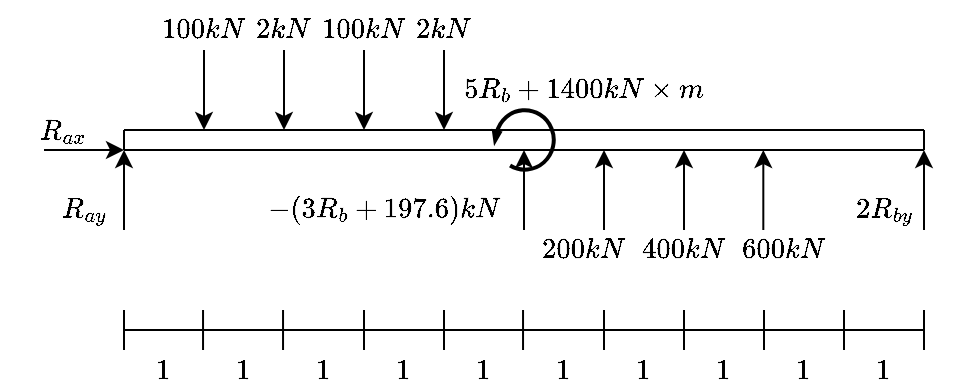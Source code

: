 <mxfile version="15.5.2" type="device"><diagram id="uIo-71xkmivG4In3X9n8" name="Page-1"><mxGraphModel dx="862" dy="412" grid="1" gridSize="10" guides="1" tooltips="1" connect="1" arrows="1" fold="1" page="1" pageScale="1" pageWidth="850" pageHeight="1100" math="1" shadow="0"><root><mxCell id="0"/><mxCell id="1" parent="0"/><mxCell id="jZkSo-POswkWHwnTR9tR-1" value="" style="endArrow=none;html=1;" parent="1" edge="1"><mxGeometry width="50" height="50" relative="1" as="geometry"><mxPoint x="160" y="320" as="sourcePoint"/><mxPoint x="560" y="320" as="targetPoint"/></mxGeometry></mxCell><mxCell id="jZkSo-POswkWHwnTR9tR-2" value="" style="endArrow=classic;html=1;" parent="1" edge="1"><mxGeometry width="50" height="50" relative="1" as="geometry"><mxPoint x="160" y="360" as="sourcePoint"/><mxPoint x="160" y="320" as="targetPoint"/></mxGeometry></mxCell><mxCell id="jZkSo-POswkWHwnTR9tR-3" value="" style="endArrow=classic;html=1;" parent="1" edge="1"><mxGeometry width="50" height="50" relative="1" as="geometry"><mxPoint x="120" y="320" as="sourcePoint"/><mxPoint x="160" y="320" as="targetPoint"/></mxGeometry></mxCell><mxCell id="jZkSo-POswkWHwnTR9tR-4" value="&lt;div&gt;$$R_{ay}$$&lt;/div&gt;" style="text;html=1;strokeColor=none;fillColor=none;align=center;verticalAlign=middle;whiteSpace=wrap;rounded=0;" parent="1" vertex="1"><mxGeometry x="120" y="340" width="40" height="20" as="geometry"/></mxCell><mxCell id="jZkSo-POswkWHwnTR9tR-5" value="&lt;div&gt;$$R_{ax}$$&lt;/div&gt;" style="text;html=1;strokeColor=none;fillColor=none;align=center;verticalAlign=middle;whiteSpace=wrap;rounded=0;" parent="1" vertex="1"><mxGeometry x="110" y="300" width="40" height="20" as="geometry"/></mxCell><mxCell id="jZkSo-POswkWHwnTR9tR-6" value="" style="endArrow=classic;html=1;" parent="1" edge="1"><mxGeometry width="50" height="50" relative="1" as="geometry"><mxPoint x="560" y="360" as="sourcePoint"/><mxPoint x="560" y="320" as="targetPoint"/></mxGeometry></mxCell><mxCell id="jZkSo-POswkWHwnTR9tR-7" value="&lt;div&gt;$$2R_{by}$$&lt;/div&gt;" style="text;html=1;strokeColor=none;fillColor=none;align=center;verticalAlign=middle;whiteSpace=wrap;rounded=0;" parent="1" vertex="1"><mxGeometry x="520" y="340" width="40" height="20" as="geometry"/></mxCell><mxCell id="jZkSo-POswkWHwnTR9tR-17" value="" style="group" parent="1" vertex="1" connectable="0"><mxGeometry x="160" y="400" width="400" height="40" as="geometry"/></mxCell><mxCell id="jZkSo-POswkWHwnTR9tR-18" value="" style="endArrow=none;html=1;" parent="jZkSo-POswkWHwnTR9tR-17" edge="1"><mxGeometry width="50" height="50" relative="1" as="geometry"><mxPoint y="10" as="sourcePoint"/><mxPoint x="400" y="10" as="targetPoint"/></mxGeometry></mxCell><mxCell id="jZkSo-POswkWHwnTR9tR-19" value="" style="endArrow=none;html=1;" parent="jZkSo-POswkWHwnTR9tR-17" edge="1"><mxGeometry width="50" height="50" relative="1" as="geometry"><mxPoint y="20" as="sourcePoint"/><mxPoint as="targetPoint"/></mxGeometry></mxCell><mxCell id="jZkSo-POswkWHwnTR9tR-20" value="" style="endArrow=none;html=1;" parent="jZkSo-POswkWHwnTR9tR-17" edge="1"><mxGeometry width="50" height="50" relative="1" as="geometry"><mxPoint x="39.52" y="20" as="sourcePoint"/><mxPoint x="39.52" as="targetPoint"/></mxGeometry></mxCell><mxCell id="jZkSo-POswkWHwnTR9tR-21" value="" style="endArrow=none;html=1;" parent="jZkSo-POswkWHwnTR9tR-17" edge="1"><mxGeometry width="50" height="50" relative="1" as="geometry"><mxPoint x="79.52" y="20" as="sourcePoint"/><mxPoint x="79.52" as="targetPoint"/></mxGeometry></mxCell><mxCell id="jZkSo-POswkWHwnTR9tR-22" value="" style="endArrow=none;html=1;" parent="jZkSo-POswkWHwnTR9tR-17" edge="1"><mxGeometry width="50" height="50" relative="1" as="geometry"><mxPoint x="120" y="20" as="sourcePoint"/><mxPoint x="120" as="targetPoint"/></mxGeometry></mxCell><mxCell id="jZkSo-POswkWHwnTR9tR-23" value="" style="endArrow=none;html=1;" parent="jZkSo-POswkWHwnTR9tR-17" edge="1"><mxGeometry width="50" height="50" relative="1" as="geometry"><mxPoint x="160" y="20" as="sourcePoint"/><mxPoint x="160" as="targetPoint"/></mxGeometry></mxCell><mxCell id="jZkSo-POswkWHwnTR9tR-24" value="" style="endArrow=none;html=1;" parent="jZkSo-POswkWHwnTR9tR-17" edge="1"><mxGeometry width="50" height="50" relative="1" as="geometry"><mxPoint x="199.52" y="20" as="sourcePoint"/><mxPoint x="199.52" as="targetPoint"/></mxGeometry></mxCell><mxCell id="jZkSo-POswkWHwnTR9tR-25" value="" style="endArrow=none;html=1;" parent="jZkSo-POswkWHwnTR9tR-17" edge="1"><mxGeometry width="50" height="50" relative="1" as="geometry"><mxPoint x="240" y="20" as="sourcePoint"/><mxPoint x="240" as="targetPoint"/></mxGeometry></mxCell><mxCell id="jZkSo-POswkWHwnTR9tR-26" value="" style="endArrow=none;html=1;" parent="jZkSo-POswkWHwnTR9tR-17" edge="1"><mxGeometry width="50" height="50" relative="1" as="geometry"><mxPoint x="280" y="20" as="sourcePoint"/><mxPoint x="280" as="targetPoint"/></mxGeometry></mxCell><mxCell id="jZkSo-POswkWHwnTR9tR-27" value="" style="endArrow=none;html=1;" parent="jZkSo-POswkWHwnTR9tR-17" edge="1"><mxGeometry width="50" height="50" relative="1" as="geometry"><mxPoint x="320" y="20" as="sourcePoint"/><mxPoint x="320" as="targetPoint"/></mxGeometry></mxCell><mxCell id="jZkSo-POswkWHwnTR9tR-28" value="" style="endArrow=none;html=1;" parent="jZkSo-POswkWHwnTR9tR-17" edge="1"><mxGeometry width="50" height="50" relative="1" as="geometry"><mxPoint x="360" y="20" as="sourcePoint"/><mxPoint x="360" as="targetPoint"/></mxGeometry></mxCell><mxCell id="jZkSo-POswkWHwnTR9tR-29" value="" style="endArrow=none;html=1;" parent="jZkSo-POswkWHwnTR9tR-17" edge="1"><mxGeometry width="50" height="50" relative="1" as="geometry"><mxPoint x="400" y="20" as="sourcePoint"/><mxPoint x="400" as="targetPoint"/></mxGeometry></mxCell><mxCell id="jZkSo-POswkWHwnTR9tR-30" value="$$1$$" style="text;html=1;strokeColor=none;fillColor=none;align=center;verticalAlign=middle;whiteSpace=wrap;rounded=0;" parent="jZkSo-POswkWHwnTR9tR-17" vertex="1"><mxGeometry y="20" width="40" height="20" as="geometry"/></mxCell><mxCell id="jZkSo-POswkWHwnTR9tR-31" value="$$1$$" style="text;html=1;strokeColor=none;fillColor=none;align=center;verticalAlign=middle;whiteSpace=wrap;rounded=0;" parent="jZkSo-POswkWHwnTR9tR-17" vertex="1"><mxGeometry x="40" y="20" width="40" height="20" as="geometry"/></mxCell><mxCell id="jZkSo-POswkWHwnTR9tR-32" value="$$1$$" style="text;html=1;strokeColor=none;fillColor=none;align=center;verticalAlign=middle;whiteSpace=wrap;rounded=0;" parent="jZkSo-POswkWHwnTR9tR-17" vertex="1"><mxGeometry x="80" y="20" width="40" height="20" as="geometry"/></mxCell><mxCell id="jZkSo-POswkWHwnTR9tR-33" value="$$1$$" style="text;html=1;strokeColor=none;fillColor=none;align=center;verticalAlign=middle;whiteSpace=wrap;rounded=0;" parent="jZkSo-POswkWHwnTR9tR-17" vertex="1"><mxGeometry x="120" y="20" width="40" height="20" as="geometry"/></mxCell><mxCell id="jZkSo-POswkWHwnTR9tR-34" value="$$1$$" style="text;html=1;strokeColor=none;fillColor=none;align=center;verticalAlign=middle;whiteSpace=wrap;rounded=0;" parent="jZkSo-POswkWHwnTR9tR-17" vertex="1"><mxGeometry x="160" y="20" width="40" height="20" as="geometry"/></mxCell><mxCell id="jZkSo-POswkWHwnTR9tR-35" value="$$1$$" style="text;html=1;strokeColor=none;fillColor=none;align=center;verticalAlign=middle;whiteSpace=wrap;rounded=0;" parent="jZkSo-POswkWHwnTR9tR-17" vertex="1"><mxGeometry x="200" y="20" width="40" height="20" as="geometry"/></mxCell><mxCell id="jZkSo-POswkWHwnTR9tR-36" value="$$1$$" style="text;html=1;strokeColor=none;fillColor=none;align=center;verticalAlign=middle;whiteSpace=wrap;rounded=0;" parent="jZkSo-POswkWHwnTR9tR-17" vertex="1"><mxGeometry x="240" y="20" width="40" height="20" as="geometry"/></mxCell><mxCell id="jZkSo-POswkWHwnTR9tR-37" value="$$1$$" style="text;html=1;strokeColor=none;fillColor=none;align=center;verticalAlign=middle;whiteSpace=wrap;rounded=0;" parent="jZkSo-POswkWHwnTR9tR-17" vertex="1"><mxGeometry x="280" y="20" width="40" height="20" as="geometry"/></mxCell><mxCell id="jZkSo-POswkWHwnTR9tR-38" value="$$1$$" style="text;html=1;strokeColor=none;fillColor=none;align=center;verticalAlign=middle;whiteSpace=wrap;rounded=0;" parent="jZkSo-POswkWHwnTR9tR-17" vertex="1"><mxGeometry x="320" y="20" width="40" height="20" as="geometry"/></mxCell><mxCell id="jZkSo-POswkWHwnTR9tR-39" value="$$1$$" style="text;html=1;strokeColor=none;fillColor=none;align=center;verticalAlign=middle;whiteSpace=wrap;rounded=0;" parent="jZkSo-POswkWHwnTR9tR-17" vertex="1"><mxGeometry x="360" y="20" width="40" height="20" as="geometry"/></mxCell><mxCell id="jZkSo-POswkWHwnTR9tR-67" value="&lt;div&gt;$$200 kN$$&lt;/div&gt;" style="text;html=1;strokeColor=none;fillColor=none;align=center;verticalAlign=middle;whiteSpace=wrap;rounded=0;" parent="1" vertex="1"><mxGeometry x="370" y="360" width="40" height="20" as="geometry"/></mxCell><mxCell id="jZkSo-POswkWHwnTR9tR-69" value="" style="endArrow=classic;html=1;startArrow=none;" parent="1" source="jZkSo-POswkWHwnTR9tR-76" edge="1"><mxGeometry width="50" height="50" relative="1" as="geometry"><mxPoint x="200" y="270" as="sourcePoint"/><mxPoint x="200" y="310" as="targetPoint"/></mxGeometry></mxCell><mxCell id="jZkSo-POswkWHwnTR9tR-70" value="" style="endArrow=classic;html=1;" parent="1" edge="1"><mxGeometry width="50" height="50" relative="1" as="geometry"><mxPoint x="240" y="270" as="sourcePoint"/><mxPoint x="240" y="310" as="targetPoint"/></mxGeometry></mxCell><mxCell id="jZkSo-POswkWHwnTR9tR-71" value="" style="endArrow=classic;html=1;" parent="1" edge="1"><mxGeometry width="50" height="50" relative="1" as="geometry"><mxPoint x="280" y="270" as="sourcePoint"/><mxPoint x="280" y="310" as="targetPoint"/></mxGeometry></mxCell><mxCell id="jZkSo-POswkWHwnTR9tR-72" value="" style="endArrow=classic;html=1;" parent="1" edge="1"><mxGeometry width="50" height="50" relative="1" as="geometry"><mxPoint x="320" y="270" as="sourcePoint"/><mxPoint x="320" y="310" as="targetPoint"/></mxGeometry></mxCell><mxCell id="jZkSo-POswkWHwnTR9tR-74" value="" style="endArrow=none;html=1;" parent="1" edge="1"><mxGeometry width="50" height="50" relative="1" as="geometry"><mxPoint x="160" y="320" as="sourcePoint"/><mxPoint x="160" y="310" as="targetPoint"/></mxGeometry></mxCell><mxCell id="jZkSo-POswkWHwnTR9tR-75" value="" style="endArrow=none;html=1;" parent="1" edge="1"><mxGeometry width="50" height="50" relative="1" as="geometry"><mxPoint x="160" y="310" as="sourcePoint"/><mxPoint x="560" y="310" as="targetPoint"/></mxGeometry></mxCell><mxCell id="jZkSo-POswkWHwnTR9tR-76" value="&lt;div&gt;$$100 kN$$&lt;/div&gt;" style="text;html=1;strokeColor=none;fillColor=none;align=center;verticalAlign=middle;whiteSpace=wrap;rounded=0;" parent="1" vertex="1"><mxGeometry x="180" y="250" width="40" height="20" as="geometry"/></mxCell><mxCell id="jZkSo-POswkWHwnTR9tR-77" value="" style="endArrow=none;html=1;" parent="1" target="jZkSo-POswkWHwnTR9tR-76" edge="1"><mxGeometry width="50" height="50" relative="1" as="geometry"><mxPoint x="200" y="270" as="sourcePoint"/><mxPoint x="200" y="310" as="targetPoint"/></mxGeometry></mxCell><mxCell id="jZkSo-POswkWHwnTR9tR-78" value="&lt;div&gt;$$2 kN$$&lt;/div&gt;" style="text;html=1;strokeColor=none;fillColor=none;align=center;verticalAlign=middle;whiteSpace=wrap;rounded=0;" parent="1" vertex="1"><mxGeometry x="220" y="250" width="40" height="20" as="geometry"/></mxCell><mxCell id="jZkSo-POswkWHwnTR9tR-79" value="&lt;div&gt;$$100 kN$$&lt;/div&gt;" style="text;html=1;strokeColor=none;fillColor=none;align=center;verticalAlign=middle;whiteSpace=wrap;rounded=0;" parent="1" vertex="1"><mxGeometry x="260" y="250" width="40" height="20" as="geometry"/></mxCell><mxCell id="jZkSo-POswkWHwnTR9tR-80" value="&lt;div&gt;$$2 kN$$&lt;/div&gt;" style="text;html=1;strokeColor=none;fillColor=none;align=center;verticalAlign=middle;whiteSpace=wrap;rounded=0;" parent="1" vertex="1"><mxGeometry x="300" y="250" width="40" height="20" as="geometry"/></mxCell><mxCell id="jZkSo-POswkWHwnTR9tR-81" value="" style="endArrow=classic;html=1;" parent="1" edge="1"><mxGeometry width="50" height="50" relative="1" as="geometry"><mxPoint x="400" y="360" as="sourcePoint"/><mxPoint x="400" y="320" as="targetPoint"/></mxGeometry></mxCell><mxCell id="jZkSo-POswkWHwnTR9tR-82" value="" style="endArrow=classic;html=1;" parent="1" edge="1"><mxGeometry width="50" height="50" relative="1" as="geometry"><mxPoint x="440" y="360" as="sourcePoint"/><mxPoint x="440" y="320" as="targetPoint"/></mxGeometry></mxCell><mxCell id="jZkSo-POswkWHwnTR9tR-83" value="" style="endArrow=classic;html=1;" parent="1" edge="1"><mxGeometry width="50" height="50" relative="1" as="geometry"><mxPoint x="479.66" y="360" as="sourcePoint"/><mxPoint x="479.66" y="320" as="targetPoint"/></mxGeometry></mxCell><mxCell id="jZkSo-POswkWHwnTR9tR-84" value="&lt;div&gt;$$400 kN$$&lt;/div&gt;" style="text;html=1;strokeColor=none;fillColor=none;align=center;verticalAlign=middle;whiteSpace=wrap;rounded=0;" parent="1" vertex="1"><mxGeometry x="420" y="360" width="40" height="20" as="geometry"/></mxCell><mxCell id="jZkSo-POswkWHwnTR9tR-86" value="&lt;div&gt;$$600 kN$$&lt;/div&gt;" style="text;html=1;strokeColor=none;fillColor=none;align=center;verticalAlign=middle;whiteSpace=wrap;rounded=0;" parent="1" vertex="1"><mxGeometry x="470" y="360" width="40" height="20" as="geometry"/></mxCell><mxCell id="uoiZQ2jpJo9EKoGA_jiP-2" value="" style="endArrow=none;html=1;" parent="1" edge="1"><mxGeometry width="50" height="50" relative="1" as="geometry"><mxPoint x="560" y="310" as="sourcePoint"/><mxPoint x="560" y="320" as="targetPoint"/></mxGeometry></mxCell><mxCell id="SSHZvfgmJ2WTwvLyw8Ew-1" value="" style="endArrow=classic;html=1;" parent="1" edge="1"><mxGeometry width="50" height="50" relative="1" as="geometry"><mxPoint x="360" y="360" as="sourcePoint"/><mxPoint x="360" y="320" as="targetPoint"/></mxGeometry></mxCell><mxCell id="SSHZvfgmJ2WTwvLyw8Ew-3" value="" style="verticalLabelPosition=bottom;html=1;verticalAlign=top;strokeWidth=2;shape=mxgraph.lean_mapping.physical_pull;pointerEvents=1;sketch=0;rotation=-180;flipH=0;" parent="1" vertex="1"><mxGeometry x="345" y="300" width="30" height="30" as="geometry"/></mxCell><mxCell id="TL6IVBa_u1su-XjaDwpI-105" value="$$-(3R_b + 197.6) kN$$" style="text;html=1;strokeColor=none;fillColor=none;align=center;verticalAlign=middle;whiteSpace=wrap;rounded=0;" vertex="1" parent="1"><mxGeometry x="270" y="340" width="40" height="20" as="geometry"/></mxCell><mxCell id="TL6IVBa_u1su-XjaDwpI-106" value="&lt;div&gt;$$5R_{b}+1400kN \times m$$&lt;/div&gt;" style="text;html=1;strokeColor=none;fillColor=none;align=center;verticalAlign=middle;whiteSpace=wrap;rounded=0;" vertex="1" parent="1"><mxGeometry x="370" y="280" width="40" height="20" as="geometry"/></mxCell></root></mxGraphModel></diagram></mxfile>